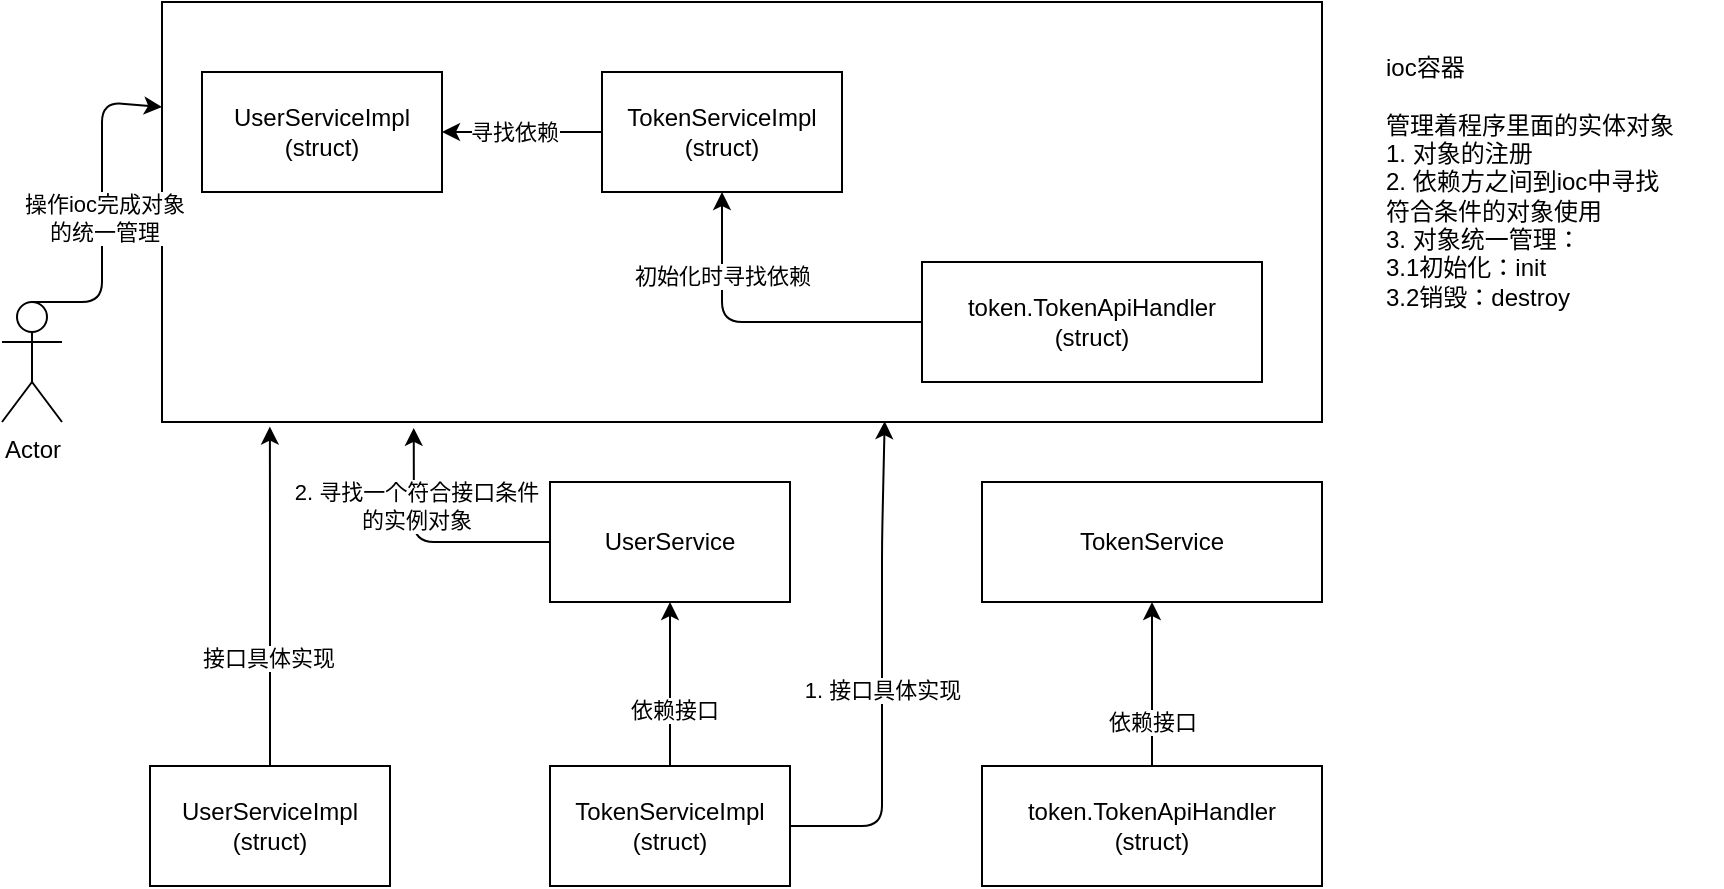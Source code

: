 <mxfile>
    <diagram id="UriLThxnHLhmcV7P4icS" name="Page-1">
        <mxGraphModel dx="523" dy="434" grid="1" gridSize="10" guides="1" tooltips="1" connect="1" arrows="1" fold="1" page="1" pageScale="1" pageWidth="1169" pageHeight="827" math="0" shadow="0">
            <root>
                <mxCell id="0"/>
                <mxCell id="1" parent="0"/>
                <mxCell id="3" value="token.TokenApiHandler&lt;br&gt;(struct)" style="rounded=0;whiteSpace=wrap;html=1;" parent="1" vertex="1">
                    <mxGeometry x="520" y="462" width="170" height="60" as="geometry"/>
                </mxCell>
                <mxCell id="4" value="TokenServiceImpl&lt;br&gt;(struct)" style="rounded=0;whiteSpace=wrap;html=1;" parent="1" vertex="1">
                    <mxGeometry x="304" y="462" width="120" height="60" as="geometry"/>
                </mxCell>
                <mxCell id="5" value="UserServiceImpl&lt;br&gt;(struct)" style="rounded=0;whiteSpace=wrap;html=1;" parent="1" vertex="1">
                    <mxGeometry x="104" y="462" width="120" height="60" as="geometry"/>
                </mxCell>
                <mxCell id="8" value="UserService" style="rounded=0;whiteSpace=wrap;html=1;" parent="1" vertex="1">
                    <mxGeometry x="304" y="320" width="120" height="60" as="geometry"/>
                </mxCell>
                <mxCell id="9" value="TokenService" style="rounded=0;whiteSpace=wrap;html=1;" parent="1" vertex="1">
                    <mxGeometry x="520" y="320" width="170" height="60" as="geometry"/>
                </mxCell>
                <mxCell id="10" value="" style="endArrow=classic;html=1;entryX=0.093;entryY=1.011;entryDx=0;entryDy=0;exitX=0.5;exitY=0;exitDx=0;exitDy=0;entryPerimeter=0;" parent="1" source="5" target="18" edge="1">
                    <mxGeometry width="50" height="50" relative="1" as="geometry">
                        <mxPoint x="310" y="390" as="sourcePoint"/>
                        <mxPoint x="360" y="340" as="targetPoint"/>
                        <Array as="points">
                            <mxPoint x="164" y="350"/>
                        </Array>
                    </mxGeometry>
                </mxCell>
                <mxCell id="17" value="接口具体实现" style="edgeLabel;html=1;align=center;verticalAlign=middle;resizable=0;points=[];" parent="10" vertex="1" connectable="0">
                    <mxGeometry x="-0.357" y="1" relative="1" as="geometry">
                        <mxPoint as="offset"/>
                    </mxGeometry>
                </mxCell>
                <mxCell id="11" value="" style="endArrow=classic;html=1;entryX=0.5;entryY=1;entryDx=0;entryDy=0;" parent="1" source="4" target="8" edge="1">
                    <mxGeometry width="50" height="50" relative="1" as="geometry">
                        <mxPoint x="360" y="460" as="sourcePoint"/>
                        <mxPoint x="360" y="340" as="targetPoint"/>
                    </mxGeometry>
                </mxCell>
                <mxCell id="14" value="依赖接口" style="edgeLabel;html=1;align=center;verticalAlign=middle;resizable=0;points=[];" parent="11" vertex="1" connectable="0">
                    <mxGeometry x="-0.317" y="-2" relative="1" as="geometry">
                        <mxPoint as="offset"/>
                    </mxGeometry>
                </mxCell>
                <mxCell id="12" value="" style="endArrow=classic;html=1;entryX=0.5;entryY=1;entryDx=0;entryDy=0;exitX=0.5;exitY=0;exitDx=0;exitDy=0;" parent="1" source="3" target="9" edge="1">
                    <mxGeometry width="50" height="50" relative="1" as="geometry">
                        <mxPoint x="440" y="390" as="sourcePoint"/>
                        <mxPoint x="490" y="340" as="targetPoint"/>
                    </mxGeometry>
                </mxCell>
                <mxCell id="15" value="依赖接口" style="edgeLabel;html=1;align=center;verticalAlign=middle;resizable=0;points=[];" parent="12" vertex="1" connectable="0">
                    <mxGeometry x="-0.512" relative="1" as="geometry">
                        <mxPoint y="-2" as="offset"/>
                    </mxGeometry>
                </mxCell>
                <mxCell id="13" value="" style="endArrow=classic;html=1;exitX=1;exitY=0.5;exitDx=0;exitDy=0;entryX=0.623;entryY=0.998;entryDx=0;entryDy=0;entryPerimeter=0;" parent="1" source="4" target="18" edge="1">
                    <mxGeometry width="50" height="50" relative="1" as="geometry">
                        <mxPoint x="440" y="390" as="sourcePoint"/>
                        <mxPoint x="490" y="340" as="targetPoint"/>
                        <Array as="points">
                            <mxPoint x="470" y="492"/>
                            <mxPoint x="470" y="350"/>
                        </Array>
                    </mxGeometry>
                </mxCell>
                <mxCell id="16" value="1. 接口具体实现" style="edgeLabel;html=1;align=center;verticalAlign=middle;resizable=0;points=[];" parent="13" vertex="1" connectable="0">
                    <mxGeometry x="0.101" y="-1" relative="1" as="geometry">
                        <mxPoint x="-1" y="23" as="offset"/>
                    </mxGeometry>
                </mxCell>
                <mxCell id="18" value="" style="rounded=0;whiteSpace=wrap;html=1;" parent="1" vertex="1">
                    <mxGeometry x="110" y="80" width="580" height="210" as="geometry"/>
                </mxCell>
                <mxCell id="19" value="TokenServiceImpl&lt;br&gt;(struct)" style="rounded=0;whiteSpace=wrap;html=1;" parent="1" vertex="1">
                    <mxGeometry x="330" y="115" width="120" height="60" as="geometry"/>
                </mxCell>
                <mxCell id="20" value="UserServiceImpl&lt;br&gt;(struct)" style="rounded=0;whiteSpace=wrap;html=1;" parent="1" vertex="1">
                    <mxGeometry x="130" y="115" width="120" height="60" as="geometry"/>
                </mxCell>
                <mxCell id="21" value="ioc容器&lt;br&gt;&lt;br&gt;管理着程序里面的实体对象&lt;br&gt;1. 对象的注册&lt;br&gt;2. 依赖方之间到ioc中寻找&lt;br&gt;符合条件的对象使用&lt;br&gt;3. 对象统一管理：&lt;br&gt;3.1初始化：init&lt;br&gt;3.2销毁：destroy" style="text;html=1;align=left;verticalAlign=middle;resizable=0;points=[];autosize=1;strokeColor=none;fillColor=none;" parent="1" vertex="1">
                    <mxGeometry x="720" y="100" width="170" height="140" as="geometry"/>
                </mxCell>
                <mxCell id="22" value="" style="endArrow=classic;html=1;entryX=0.217;entryY=1.014;entryDx=0;entryDy=0;entryPerimeter=0;exitX=0;exitY=0.5;exitDx=0;exitDy=0;" parent="1" source="8" target="18" edge="1">
                    <mxGeometry width="50" height="50" relative="1" as="geometry">
                        <mxPoint x="340" y="400" as="sourcePoint"/>
                        <mxPoint x="390" y="350" as="targetPoint"/>
                        <Array as="points">
                            <mxPoint x="236" y="350"/>
                        </Array>
                    </mxGeometry>
                </mxCell>
                <mxCell id="23" value="2. 寻找一个符合接口条件&lt;br&gt;的实例对象" style="edgeLabel;html=1;align=center;verticalAlign=middle;resizable=0;points=[];" parent="22" vertex="1" connectable="0">
                    <mxGeometry x="0.381" y="-1" relative="1" as="geometry">
                        <mxPoint as="offset"/>
                    </mxGeometry>
                </mxCell>
                <mxCell id="24" value="token.TokenApiHandler&lt;br&gt;(struct)" style="rounded=0;whiteSpace=wrap;html=1;" parent="1" vertex="1">
                    <mxGeometry x="490" y="210" width="170" height="60" as="geometry"/>
                </mxCell>
                <mxCell id="25" value="" style="endArrow=classic;html=1;entryX=0.5;entryY=1;entryDx=0;entryDy=0;exitX=0;exitY=0.5;exitDx=0;exitDy=0;" parent="1" source="24" target="19" edge="1">
                    <mxGeometry width="50" height="50" relative="1" as="geometry">
                        <mxPoint x="410" y="370" as="sourcePoint"/>
                        <mxPoint x="460" y="320" as="targetPoint"/>
                        <Array as="points">
                            <mxPoint x="390" y="240"/>
                        </Array>
                    </mxGeometry>
                </mxCell>
                <mxCell id="26" value="初始化时寻找依赖" style="edgeLabel;html=1;align=center;verticalAlign=middle;resizable=0;points=[];" parent="25" vertex="1" connectable="0">
                    <mxGeometry x="0.495" relative="1" as="geometry">
                        <mxPoint as="offset"/>
                    </mxGeometry>
                </mxCell>
                <mxCell id="27" value="" style="endArrow=classic;html=1;entryX=1;entryY=0.5;entryDx=0;entryDy=0;exitX=0;exitY=0.5;exitDx=0;exitDy=0;" parent="1" source="19" target="20" edge="1">
                    <mxGeometry width="50" height="50" relative="1" as="geometry">
                        <mxPoint x="260" y="240" as="sourcePoint"/>
                        <mxPoint x="310" y="190" as="targetPoint"/>
                    </mxGeometry>
                </mxCell>
                <mxCell id="28" value="寻找依赖" style="edgeLabel;html=1;align=center;verticalAlign=middle;resizable=0;points=[];" parent="27" vertex="1" connectable="0">
                    <mxGeometry x="0.4" y="1" relative="1" as="geometry">
                        <mxPoint x="12" y="-1" as="offset"/>
                    </mxGeometry>
                </mxCell>
                <mxCell id="29" value="Actor" style="shape=umlActor;verticalLabelPosition=bottom;verticalAlign=top;html=1;outlineConnect=0;" vertex="1" parent="1">
                    <mxGeometry x="30" y="230" width="30" height="60" as="geometry"/>
                </mxCell>
                <mxCell id="30" value="" style="endArrow=classic;html=1;entryX=0;entryY=0.25;entryDx=0;entryDy=0;exitX=0.5;exitY=0;exitDx=0;exitDy=0;exitPerimeter=0;" edge="1" parent="1" source="29" target="18">
                    <mxGeometry width="50" height="50" relative="1" as="geometry">
                        <mxPoint x="30" y="210" as="sourcePoint"/>
                        <mxPoint x="80" y="160" as="targetPoint"/>
                        <Array as="points">
                            <mxPoint x="80" y="230"/>
                            <mxPoint x="80" y="130"/>
                        </Array>
                    </mxGeometry>
                </mxCell>
                <mxCell id="31" value="操作ioc完成对象&lt;br&gt;的统一管理" style="edgeLabel;html=1;align=center;verticalAlign=middle;resizable=0;points=[];" vertex="1" connectable="0" parent="30">
                    <mxGeometry x="-0.531" y="-1" relative="1" as="geometry">
                        <mxPoint y="-39" as="offset"/>
                    </mxGeometry>
                </mxCell>
            </root>
        </mxGraphModel>
    </diagram>
</mxfile>